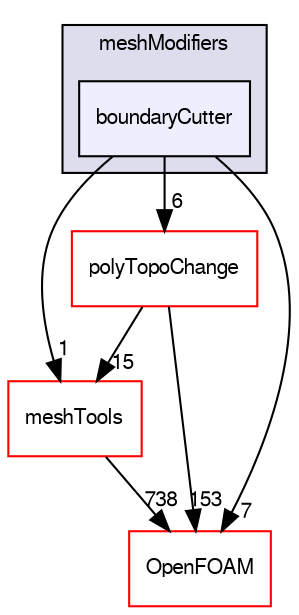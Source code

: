 digraph "src/dynamicMesh/meshCut/meshModifiers/boundaryCutter" {
  bgcolor=transparent;
  compound=true
  node [ fontsize="10", fontname="FreeSans"];
  edge [ labelfontsize="10", labelfontname="FreeSans"];
  subgraph clusterdir_28c6b72d780d2d853657566258f1fb88 {
    graph [ bgcolor="#ddddee", pencolor="black", label="meshModifiers" fontname="FreeSans", fontsize="10", URL="dir_28c6b72d780d2d853657566258f1fb88.html"]
  dir_2423cd0260d540380a5b4e13300604ee [shape=box, label="boundaryCutter", style="filled", fillcolor="#eeeeff", pencolor="black", URL="dir_2423cd0260d540380a5b4e13300604ee.html"];
  }
  dir_ae30ad0bef50cf391b24c614251bb9fd [shape=box label="meshTools" color="red" URL="dir_ae30ad0bef50cf391b24c614251bb9fd.html"];
  dir_1dcc9f8d039401a5088c21c8f851d182 [shape=box label="polyTopoChange" color="red" URL="dir_1dcc9f8d039401a5088c21c8f851d182.html"];
  dir_c5473ff19b20e6ec4dfe5c310b3778a8 [shape=box label="OpenFOAM" color="red" URL="dir_c5473ff19b20e6ec4dfe5c310b3778a8.html"];
  dir_ae30ad0bef50cf391b24c614251bb9fd->dir_c5473ff19b20e6ec4dfe5c310b3778a8 [headlabel="738", labeldistance=1.5 headhref="dir_001586_001732.html"];
  dir_1dcc9f8d039401a5088c21c8f851d182->dir_ae30ad0bef50cf391b24c614251bb9fd [headlabel="15", labeldistance=1.5 headhref="dir_000697_001586.html"];
  dir_1dcc9f8d039401a5088c21c8f851d182->dir_c5473ff19b20e6ec4dfe5c310b3778a8 [headlabel="153", labeldistance=1.5 headhref="dir_000697_001732.html"];
  dir_2423cd0260d540380a5b4e13300604ee->dir_ae30ad0bef50cf391b24c614251bb9fd [headlabel="1", labeldistance=1.5 headhref="dir_000674_001586.html"];
  dir_2423cd0260d540380a5b4e13300604ee->dir_1dcc9f8d039401a5088c21c8f851d182 [headlabel="6", labeldistance=1.5 headhref="dir_000674_000697.html"];
  dir_2423cd0260d540380a5b4e13300604ee->dir_c5473ff19b20e6ec4dfe5c310b3778a8 [headlabel="7", labeldistance=1.5 headhref="dir_000674_001732.html"];
}
